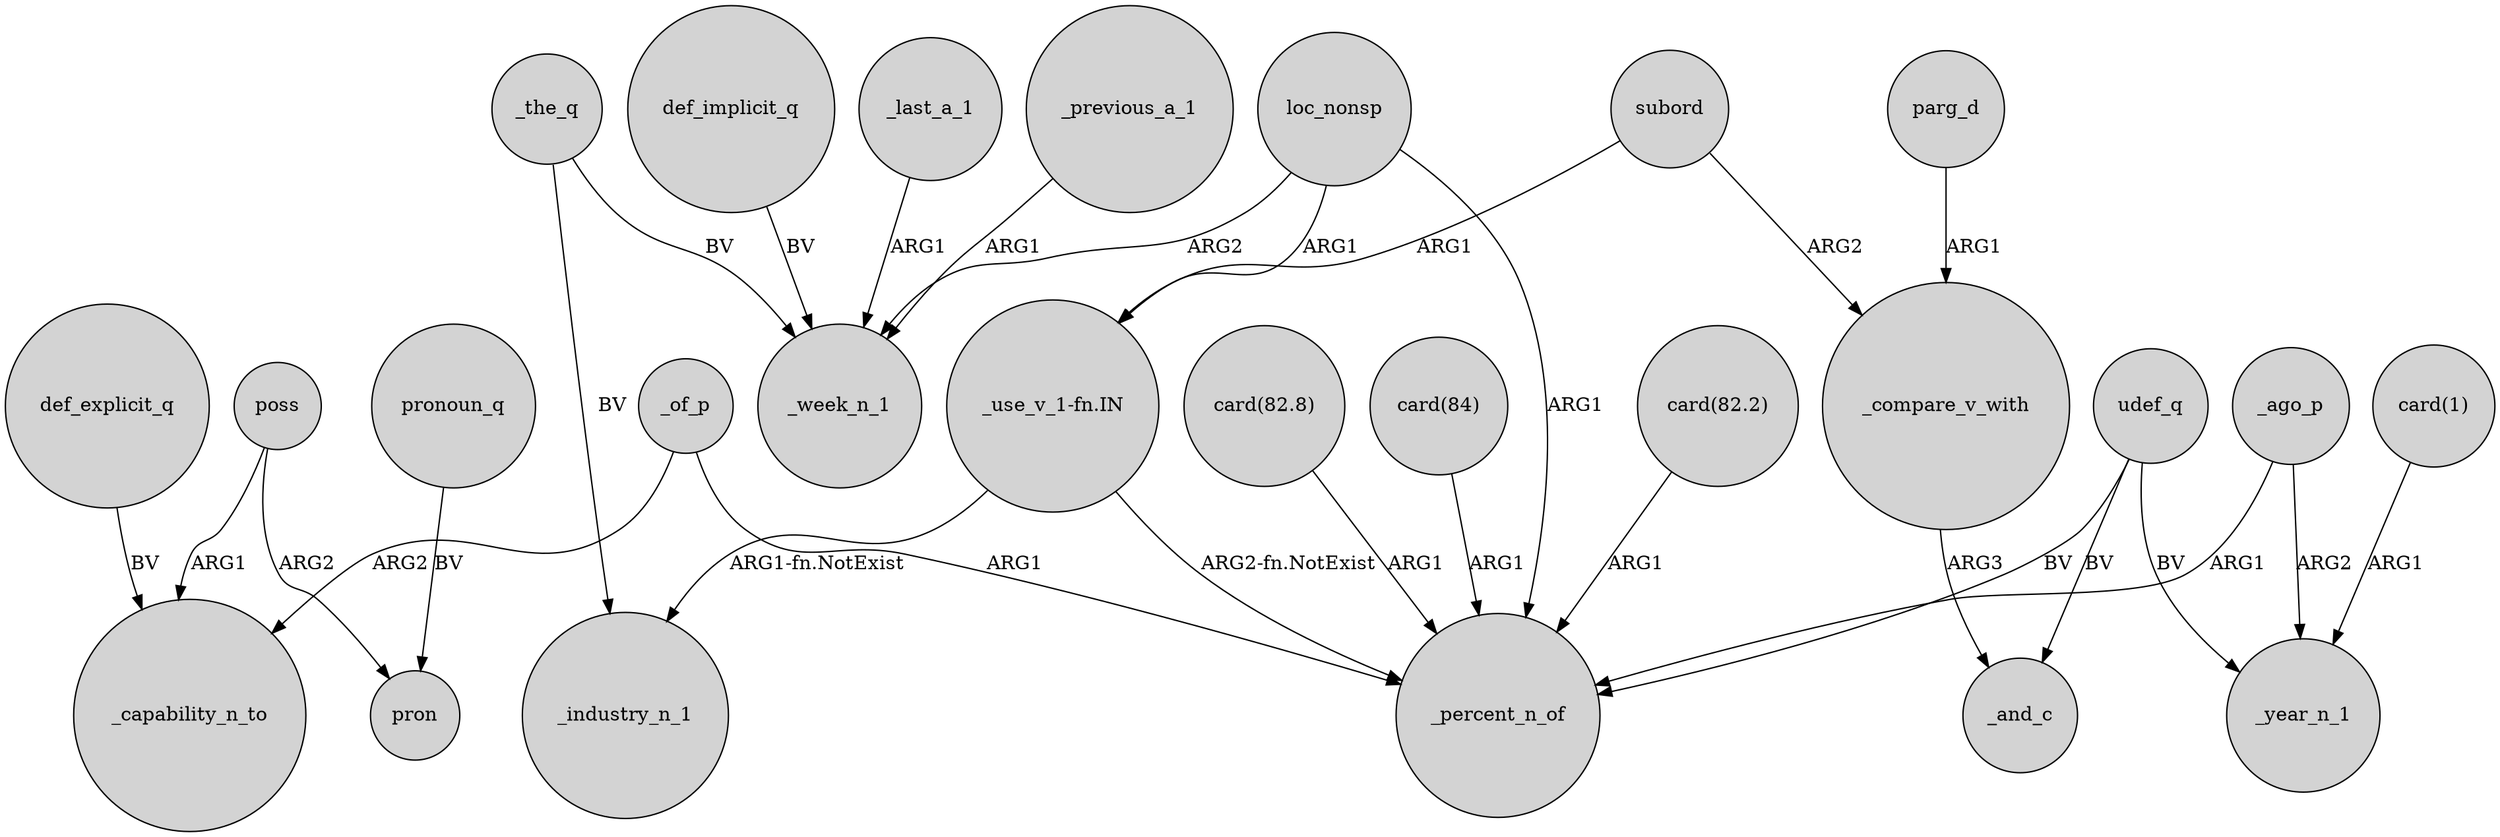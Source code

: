 digraph {
	node [shape=circle style=filled]
	def_explicit_q -> _capability_n_to [label=BV]
	def_implicit_q -> _week_n_1 [label=BV]
	poss -> pron [label=ARG2]
	_of_p -> _capability_n_to [label=ARG2]
	"card(82.2)" -> _percent_n_of [label=ARG1]
	"_use_v_1-fn.IN" -> _percent_n_of [label="ARG2-fn.NotExist"]
	"card(82.8)" -> _percent_n_of [label=ARG1]
	parg_d -> _compare_v_with [label=ARG1]
	loc_nonsp -> _percent_n_of [label=ARG1]
	_the_q -> _industry_n_1 [label=BV]
	_of_p -> _percent_n_of [label=ARG1]
	pronoun_q -> pron [label=BV]
	_ago_p -> _year_n_1 [label=ARG2]
	loc_nonsp -> _week_n_1 [label=ARG2]
	"card(84)" -> _percent_n_of [label=ARG1]
	_compare_v_with -> _and_c [label=ARG3]
	_the_q -> _week_n_1 [label=BV]
	_last_a_1 -> _week_n_1 [label=ARG1]
	"card(1)" -> _year_n_1 [label=ARG1]
	_previous_a_1 -> _week_n_1 [label=ARG1]
	subord -> _compare_v_with [label=ARG2]
	udef_q -> _year_n_1 [label=BV]
	"_use_v_1-fn.IN" -> _industry_n_1 [label="ARG1-fn.NotExist"]
	subord -> "_use_v_1-fn.IN" [label=ARG1]
	udef_q -> _percent_n_of [label=BV]
	poss -> _capability_n_to [label=ARG1]
	udef_q -> _and_c [label=BV]
	loc_nonsp -> "_use_v_1-fn.IN" [label=ARG1]
	_ago_p -> _percent_n_of [label=ARG1]
}
